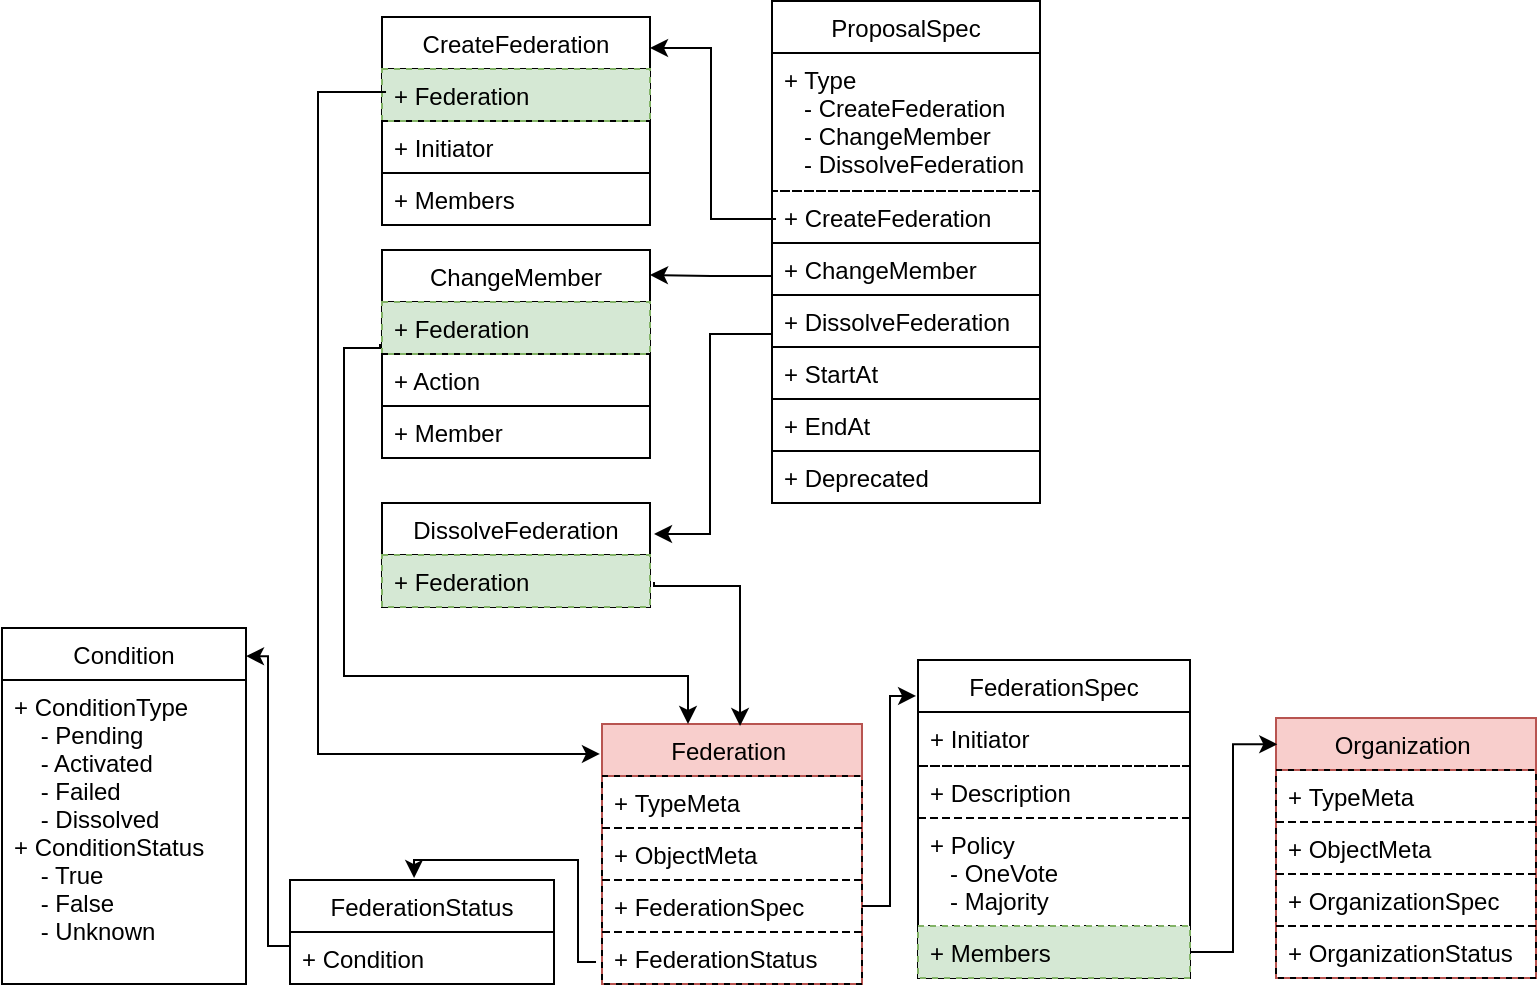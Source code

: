<mxfile version="20.3.0" type="device"><diagram id="K7MMtwXwDl5NfztKmLhr" name="Page-1"><mxGraphModel dx="2786" dy="1013" grid="0" gridSize="10" guides="1" tooltips="1" connect="0" arrows="0" fold="1" page="0" pageScale="1" pageWidth="827" pageHeight="1169" background="none" math="0" shadow="0"><root><mxCell id="0"/><mxCell id="1" parent="0"/><mxCell id="13" value="FederationSpec" style="swimlane;fontStyle=0;childLayout=stackLayout;horizontal=1;startSize=26;fillColor=none;horizontalStack=0;resizeParent=1;resizeParentMax=0;resizeLast=0;collapsible=1;marginBottom=0;rounded=0;shadow=0;comic=0;swimlaneLine=1;glass=0;swimlaneFillColor=none;" parent="1" vertex="1"><mxGeometry x="-780" y="109" width="136" height="159" as="geometry"><mxRectangle x="110" y="120" width="90" height="26" as="alternateBounds"/></mxGeometry></mxCell><mxCell id="23" value="+ Initiator" style="text;strokeColor=#000000;fillColor=none;align=left;verticalAlign=top;spacingLeft=4;spacingRight=4;overflow=hidden;rotatable=0;points=[[0,0.5],[1,0.5]];portConstraint=eastwest;rounded=0;dashed=1;glass=0;" parent="13" vertex="1"><mxGeometry y="26" width="136" height="27" as="geometry"/></mxCell><mxCell id="KDWJucEkSN8olWHDvFnU-158" value="+ Description" style="text;strokeColor=#000000;fillColor=none;align=left;verticalAlign=top;spacingLeft=4;spacingRight=4;overflow=hidden;rotatable=0;points=[[0,0.5],[1,0.5]];portConstraint=eastwest;rounded=0;dashed=1;glass=0;" parent="13" vertex="1"><mxGeometry y="53" width="136" height="26" as="geometry"/></mxCell><mxCell id="KDWJucEkSN8olWHDvFnU-159" value="+ Policy&#10;   - OneVote&#10;   - Majority" style="text;strokeColor=#000000;fillColor=none;align=left;verticalAlign=top;spacingLeft=4;spacingRight=4;overflow=hidden;rotatable=0;points=[[0,0.5],[1,0.5]];portConstraint=eastwest;rounded=0;dashed=1;glass=0;" parent="13" vertex="1"><mxGeometry y="79" width="136" height="54" as="geometry"/></mxCell><mxCell id="25" value="+ Members" style="text;strokeColor=#82b366;fillColor=#d5e8d4;align=left;verticalAlign=top;spacingLeft=4;spacingRight=4;overflow=hidden;rotatable=0;points=[[0,0.5],[1,0.5]];portConstraint=eastwest;rounded=0;dashed=1;glass=0;" parent="13" vertex="1"><mxGeometry y="133" width="136" height="26" as="geometry"/></mxCell><mxCell id="46" value="ProposalSpec" style="swimlane;fontStyle=0;childLayout=stackLayout;horizontal=1;startSize=26;fillColor=none;horizontalStack=0;resizeParent=1;resizeParentMax=0;resizeLast=0;collapsible=1;marginBottom=0;rounded=0;shadow=0;comic=0;swimlaneLine=1;glass=0;swimlaneFillColor=none;" parent="1" vertex="1"><mxGeometry x="-853" y="-220.5" width="134" height="251" as="geometry"><mxRectangle x="110" y="120" width="90" height="26" as="alternateBounds"/></mxGeometry></mxCell><mxCell id="50" value="+ Type&#10;   - CreateFederation&#10;   - ChangeMember&#10;   - DissolveFederation" style="text;strokeColor=#000000;fillColor=none;align=left;verticalAlign=top;spacingLeft=4;spacingRight=4;overflow=hidden;rotatable=0;points=[[0,0.5],[1,0.5]];portConstraint=eastwest;rounded=0;dashed=1;glass=0;" parent="46" vertex="1"><mxGeometry y="26" width="134" height="69" as="geometry"/></mxCell><mxCell id="KDWJucEkSN8olWHDvFnU-233" value="+ CreateFederation&#10;" style="text;strokeColor=#000000;fillColor=none;align=left;verticalAlign=top;spacingLeft=4;spacingRight=4;overflow=hidden;rotatable=0;points=[[0,0.5],[1,0.5]];portConstraint=eastwest;rounded=0;dashed=1;glass=0;" parent="46" vertex="1"><mxGeometry y="95" width="134" height="26" as="geometry"/></mxCell><mxCell id="51" value="+ ChangeMember&#10;" style="text;strokeColor=#000000;fillColor=none;align=left;verticalAlign=top;spacingLeft=4;spacingRight=4;overflow=hidden;rotatable=0;points=[[0,0.5],[1,0.5]];portConstraint=eastwest;rounded=0;dashed=1;glass=0;" parent="46" vertex="1"><mxGeometry y="121" width="134" height="26" as="geometry"/></mxCell><mxCell id="KDWJucEkSN8olWHDvFnU-186" value="+ DissolveFederation" style="text;strokeColor=#000000;fillColor=none;align=left;verticalAlign=top;spacingLeft=4;spacingRight=4;overflow=hidden;rotatable=0;points=[[0,0.5],[1,0.5]];portConstraint=eastwest;rounded=0;dashed=1;glass=0;" parent="46" vertex="1"><mxGeometry y="147" width="134" height="26" as="geometry"/></mxCell><mxCell id="KDWJucEkSN8olWHDvFnU-97" value="+ StartAt &#10;" style="text;strokeColor=#000000;fillColor=none;align=left;verticalAlign=top;spacingLeft=4;spacingRight=4;overflow=hidden;rotatable=0;points=[[0,0.5],[1,0.5]];portConstraint=eastwest;rounded=0;dashed=1;glass=0;" parent="46" vertex="1"><mxGeometry y="173" width="134" height="26" as="geometry"/></mxCell><mxCell id="KDWJucEkSN8olWHDvFnU-190" value="+ EndAt&#10;" style="text;strokeColor=#000000;fillColor=none;align=left;verticalAlign=top;spacingLeft=4;spacingRight=4;overflow=hidden;rotatable=0;points=[[0,0.5],[1,0.5]];portConstraint=eastwest;rounded=0;dashed=1;glass=0;" parent="46" vertex="1"><mxGeometry y="199" width="134" height="26" as="geometry"/></mxCell><mxCell id="KDWJucEkSN8olWHDvFnU-192" value="+ Deprecated" style="text;strokeColor=#000000;fillColor=none;align=left;verticalAlign=top;spacingLeft=4;spacingRight=4;overflow=hidden;rotatable=0;points=[[0,0.5],[1,0.5]];portConstraint=eastwest;rounded=0;dashed=1;glass=0;" parent="46" vertex="1"><mxGeometry y="225" width="134" height="26" as="geometry"/></mxCell><mxCell id="58" value="Federation " style="swimlane;fontStyle=0;childLayout=stackLayout;horizontal=1;startSize=26;fillColor=#f8cecc;horizontalStack=0;resizeParent=1;resizeParentMax=0;resizeLast=0;collapsible=1;marginBottom=0;rounded=0;shadow=0;comic=0;swimlaneLine=1;glass=0;swimlaneFillColor=none;strokeColor=#b85450;" parent="1" vertex="1"><mxGeometry x="-938" y="141" width="130" height="130" as="geometry"><mxRectangle x="110" y="120" width="90" height="26" as="alternateBounds"/></mxGeometry></mxCell><mxCell id="59" value="+ TypeMeta" style="text;strokeColor=#000000;fillColor=none;align=left;verticalAlign=top;spacingLeft=4;spacingRight=4;overflow=hidden;rotatable=0;points=[[0,0.5],[1,0.5]];portConstraint=eastwest;dashed=1;rounded=0;glass=0;" parent="58" vertex="1"><mxGeometry y="26" width="130" height="26" as="geometry"/></mxCell><mxCell id="60" value="+ ObjectMeta" style="text;strokeColor=#000000;fillColor=none;align=left;verticalAlign=top;spacingLeft=4;spacingRight=4;overflow=hidden;rotatable=0;points=[[0,0.5],[1,0.5]];portConstraint=eastwest;dashed=1;rounded=0;glass=0;" parent="58" vertex="1"><mxGeometry y="52" width="130" height="26" as="geometry"/></mxCell><mxCell id="61" value="+ FederationSpec" style="text;strokeColor=#000000;fillColor=none;align=left;verticalAlign=top;spacingLeft=4;spacingRight=4;overflow=hidden;rotatable=0;points=[[0,0.5],[1,0.5]];portConstraint=eastwest;rounded=0;dashed=1;glass=0;" parent="58" vertex="1"><mxGeometry y="78" width="130" height="26" as="geometry"/></mxCell><mxCell id="62" value="+ FederationStatus" style="text;strokeColor=#000000;fillColor=none;align=left;verticalAlign=top;spacingLeft=4;spacingRight=4;overflow=hidden;rotatable=0;points=[[0,0.5],[1,0.5]];portConstraint=eastwest;rounded=0;dashed=1;glass=0;" parent="58" vertex="1"><mxGeometry y="104" width="130" height="26" as="geometry"/></mxCell><mxCell id="66" value="FederationStatus" style="swimlane;fontStyle=0;childLayout=stackLayout;horizontal=1;startSize=26;fillColor=none;horizontalStack=0;resizeParent=1;resizeParentMax=0;resizeLast=0;collapsible=1;marginBottom=0;rounded=0;shadow=0;comic=0;swimlaneLine=1;glass=0;swimlaneFillColor=none;" parent="1" vertex="1"><mxGeometry x="-1094" y="219" width="132" height="52" as="geometry"><mxRectangle x="110" y="120" width="90" height="26" as="alternateBounds"/></mxGeometry></mxCell><mxCell id="67" value="+ Condition" style="text;strokeColor=#000000;fillColor=none;align=left;verticalAlign=top;spacingLeft=4;spacingRight=4;overflow=hidden;rotatable=0;points=[[0,0.5],[1,0.5]];portConstraint=eastwest;dashed=1;rounded=0;glass=0;" parent="66" vertex="1"><mxGeometry y="26" width="132" height="26" as="geometry"/></mxCell><mxCell id="KDWJucEkSN8olWHDvFnU-101" value="Organization " style="swimlane;fontStyle=0;childLayout=stackLayout;horizontal=1;startSize=26;fillColor=#f8cecc;horizontalStack=0;resizeParent=1;resizeParentMax=0;resizeLast=0;collapsible=1;marginBottom=0;rounded=0;shadow=0;comic=0;swimlaneLine=1;glass=0;swimlaneFillColor=none;strokeColor=#b85450;" parent="1" vertex="1"><mxGeometry x="-601" y="138" width="130" height="130" as="geometry"><mxRectangle x="110" y="120" width="90" height="26" as="alternateBounds"/></mxGeometry></mxCell><mxCell id="KDWJucEkSN8olWHDvFnU-102" value="+ TypeMeta" style="text;strokeColor=#000000;fillColor=none;align=left;verticalAlign=top;spacingLeft=4;spacingRight=4;overflow=hidden;rotatable=0;points=[[0,0.5],[1,0.5]];portConstraint=eastwest;dashed=1;rounded=0;glass=0;" parent="KDWJucEkSN8olWHDvFnU-101" vertex="1"><mxGeometry y="26" width="130" height="26" as="geometry"/></mxCell><mxCell id="KDWJucEkSN8olWHDvFnU-103" value="+ ObjectMeta" style="text;strokeColor=#000000;fillColor=none;align=left;verticalAlign=top;spacingLeft=4;spacingRight=4;overflow=hidden;rotatable=0;points=[[0,0.5],[1,0.5]];portConstraint=eastwest;dashed=1;rounded=0;glass=0;" parent="KDWJucEkSN8olWHDvFnU-101" vertex="1"><mxGeometry y="52" width="130" height="26" as="geometry"/></mxCell><mxCell id="KDWJucEkSN8olWHDvFnU-104" value="+ OrganizationSpec" style="text;strokeColor=#000000;fillColor=none;align=left;verticalAlign=top;spacingLeft=4;spacingRight=4;overflow=hidden;rotatable=0;points=[[0,0.5],[1,0.5]];portConstraint=eastwest;rounded=0;dashed=1;glass=0;" parent="KDWJucEkSN8olWHDvFnU-101" vertex="1"><mxGeometry y="78" width="130" height="26" as="geometry"/></mxCell><mxCell id="KDWJucEkSN8olWHDvFnU-105" value="+ OrganizationStatus" style="text;strokeColor=#000000;fillColor=none;align=left;verticalAlign=top;spacingLeft=4;spacingRight=4;overflow=hidden;rotatable=0;points=[[0,0.5],[1,0.5]];portConstraint=eastwest;rounded=0;dashed=1;glass=0;" parent="KDWJucEkSN8olWHDvFnU-101" vertex="1"><mxGeometry y="104" width="130" height="26" as="geometry"/></mxCell><mxCell id="KDWJucEkSN8olWHDvFnU-226" value="CreateFederation" style="swimlane;fontStyle=0;childLayout=stackLayout;horizontal=1;startSize=26;fillColor=none;horizontalStack=0;resizeParent=1;resizeParentMax=0;resizeLast=0;collapsible=1;marginBottom=0;rounded=0;shadow=0;comic=0;swimlaneLine=1;glass=0;swimlaneFillColor=none;" parent="1" vertex="1"><mxGeometry x="-1048" y="-212.5" width="134" height="104" as="geometry"><mxRectangle x="110" y="120" width="90" height="26" as="alternateBounds"/></mxGeometry></mxCell><mxCell id="KDWJucEkSN8olWHDvFnU-229" value="+ Federation" style="text;strokeColor=#82b366;fillColor=#d5e8d4;align=left;verticalAlign=top;spacingLeft=4;spacingRight=4;overflow=hidden;rotatable=0;points=[[0,0.5],[1,0.5]];portConstraint=eastwest;rounded=0;dashed=1;glass=0;" parent="KDWJucEkSN8olWHDvFnU-226" vertex="1"><mxGeometry y="26" width="134" height="26" as="geometry"/></mxCell><mxCell id="KDWJucEkSN8olWHDvFnU-230" value="+ Initiator &#10;" style="text;strokeColor=#000000;fillColor=none;align=left;verticalAlign=top;spacingLeft=4;spacingRight=4;overflow=hidden;rotatable=0;points=[[0,0.5],[1,0.5]];portConstraint=eastwest;rounded=0;dashed=1;glass=0;" parent="KDWJucEkSN8olWHDvFnU-226" vertex="1"><mxGeometry y="52" width="134" height="26" as="geometry"/></mxCell><mxCell id="KDWJucEkSN8olWHDvFnU-231" value="+ Members" style="text;strokeColor=#000000;fillColor=none;align=left;verticalAlign=top;spacingLeft=4;spacingRight=4;overflow=hidden;rotatable=0;points=[[0,0.5],[1,0.5]];portConstraint=eastwest;rounded=0;dashed=1;glass=0;" parent="KDWJucEkSN8olWHDvFnU-226" vertex="1"><mxGeometry y="78" width="134" height="26" as="geometry"/></mxCell><mxCell id="KDWJucEkSN8olWHDvFnU-236" value="ChangeMember" style="swimlane;fontStyle=0;childLayout=stackLayout;horizontal=1;startSize=26;fillColor=none;horizontalStack=0;resizeParent=1;resizeParentMax=0;resizeLast=0;collapsible=1;marginBottom=0;rounded=0;shadow=0;comic=0;swimlaneLine=1;glass=0;swimlaneFillColor=none;" parent="1" vertex="1"><mxGeometry x="-1048" y="-96" width="134" height="104" as="geometry"><mxRectangle x="110" y="120" width="90" height="26" as="alternateBounds"/></mxGeometry></mxCell><mxCell id="KDWJucEkSN8olWHDvFnU-237" value="+ Federation" style="text;strokeColor=#82b366;fillColor=#d5e8d4;align=left;verticalAlign=top;spacingLeft=4;spacingRight=4;overflow=hidden;rotatable=0;points=[[0,0.5],[1,0.5]];portConstraint=eastwest;rounded=0;dashed=1;glass=0;" parent="KDWJucEkSN8olWHDvFnU-236" vertex="1"><mxGeometry y="26" width="134" height="26" as="geometry"/></mxCell><mxCell id="KDWJucEkSN8olWHDvFnU-238" value="+ Action &#10;" style="text;strokeColor=#000000;fillColor=none;align=left;verticalAlign=top;spacingLeft=4;spacingRight=4;overflow=hidden;rotatable=0;points=[[0,0.5],[1,0.5]];portConstraint=eastwest;rounded=0;dashed=1;glass=0;" parent="KDWJucEkSN8olWHDvFnU-236" vertex="1"><mxGeometry y="52" width="134" height="26" as="geometry"/></mxCell><mxCell id="KDWJucEkSN8olWHDvFnU-239" value="+ Member" style="text;strokeColor=#000000;fillColor=none;align=left;verticalAlign=top;spacingLeft=4;spacingRight=4;overflow=hidden;rotatable=0;points=[[0,0.5],[1,0.5]];portConstraint=eastwest;rounded=0;dashed=1;glass=0;" parent="KDWJucEkSN8olWHDvFnU-236" vertex="1"><mxGeometry y="78" width="134" height="26" as="geometry"/></mxCell><mxCell id="KDWJucEkSN8olWHDvFnU-242" value="DissolveFederation" style="swimlane;fontStyle=0;childLayout=stackLayout;horizontal=1;startSize=26;fillColor=none;horizontalStack=0;resizeParent=1;resizeParentMax=0;resizeLast=0;collapsible=1;marginBottom=0;rounded=0;shadow=0;comic=0;swimlaneLine=1;glass=0;swimlaneFillColor=none;" parent="1" vertex="1"><mxGeometry x="-1048" y="30.5" width="134" height="52" as="geometry"><mxRectangle x="110" y="120" width="90" height="26" as="alternateBounds"/></mxGeometry></mxCell><mxCell id="KDWJucEkSN8olWHDvFnU-243" value="+ Federation" style="text;strokeColor=#82b366;fillColor=#d5e8d4;align=left;verticalAlign=top;spacingLeft=4;spacingRight=4;overflow=hidden;rotatable=0;points=[[0,0.5],[1,0.5]];portConstraint=eastwest;rounded=0;dashed=1;glass=0;" parent="KDWJucEkSN8olWHDvFnU-242" vertex="1"><mxGeometry y="26" width="134" height="26" as="geometry"/></mxCell><mxCell id="KDWJucEkSN8olWHDvFnU-253" style="edgeStyle=orthogonalEdgeStyle;rounded=0;orthogonalLoop=1;jettySize=auto;html=1;entryX=0.005;entryY=0.101;entryDx=0;entryDy=0;entryPerimeter=0;" parent="1" source="25" target="KDWJucEkSN8olWHDvFnU-101" edge="1"><mxGeometry relative="1" as="geometry"/></mxCell><mxCell id="-aO0HeFxuFXKlExwXgox-67" value="Condition" style="swimlane;fontStyle=0;childLayout=stackLayout;horizontal=1;startSize=26;fillColor=none;horizontalStack=0;resizeParent=1;resizeParentMax=0;resizeLast=0;collapsible=1;marginBottom=0;rounded=0;shadow=0;comic=0;swimlaneLine=1;glass=0;swimlaneFillColor=none;" parent="1" vertex="1"><mxGeometry x="-1238" y="93" width="122" height="178" as="geometry"><mxRectangle x="110" y="120" width="90" height="26" as="alternateBounds"/></mxGeometry></mxCell><mxCell id="-aO0HeFxuFXKlExwXgox-68" value="+ ConditionType&#10;    - Pending&#10;    - Activated&#10;    - Failed &#10;    - Dissolved&#10;+ ConditionStatus&#10;    - True&#10;    - False&#10;    - Unknown" style="text;strokeColor=#000000;fillColor=none;align=left;verticalAlign=top;spacingLeft=4;spacingRight=4;overflow=hidden;rotatable=0;points=[[0,0.5],[1,0.5]];portConstraint=eastwest;dashed=1;rounded=0;glass=0;" parent="-aO0HeFxuFXKlExwXgox-67" vertex="1"><mxGeometry y="26" width="122" height="152" as="geometry"/></mxCell><mxCell id="JA708I5HQVqm8P09V9eA-67" value="" style="endArrow=classic;html=1;rounded=0;exitX=0.015;exitY=0.442;exitDx=0;exitDy=0;exitPerimeter=0;entryX=-0.008;entryY=0.115;entryDx=0;entryDy=0;entryPerimeter=0;edgeStyle=orthogonalEdgeStyle;" parent="1" source="KDWJucEkSN8olWHDvFnU-229" target="58" edge="1"><mxGeometry width="50" height="50" relative="1" as="geometry"><mxPoint x="-1095" y="-137" as="sourcePoint"/><mxPoint x="-1159" y="-192" as="targetPoint"/><Array as="points"><mxPoint x="-1080" y="-175"/><mxPoint x="-1080" y="156"/></Array></mxGeometry></mxCell><mxCell id="JA708I5HQVqm8P09V9eA-70" value="" style="endArrow=classic;html=1;rounded=0;edgeStyle=orthogonalEdgeStyle;" parent="1" edge="1"><mxGeometry width="50" height="50" relative="1" as="geometry"><mxPoint x="-1049" y="-49" as="sourcePoint"/><mxPoint x="-895" y="141" as="targetPoint"/><Array as="points"><mxPoint x="-1067" y="-47"/><mxPoint x="-1067" y="117"/><mxPoint x="-895" y="117"/></Array></mxGeometry></mxCell><mxCell id="JA708I5HQVqm8P09V9eA-71" value="" style="endArrow=classic;html=1;rounded=0;edgeStyle=orthogonalEdgeStyle;entryX=0.531;entryY=0.008;entryDx=0;entryDy=0;entryPerimeter=0;" parent="1" target="58" edge="1"><mxGeometry width="50" height="50" relative="1" as="geometry"><mxPoint x="-912" y="70" as="sourcePoint"/><mxPoint x="-758" y="260" as="targetPoint"/><Array as="points"><mxPoint x="-912" y="72"/><mxPoint x="-869" y="72"/></Array></mxGeometry></mxCell><mxCell id="JA708I5HQVqm8P09V9eA-72" value="" style="endArrow=classic;html=1;rounded=0;entryX=0.47;entryY=-0.019;entryDx=0;entryDy=0;entryPerimeter=0;exitX=-0.023;exitY=0.577;exitDx=0;exitDy=0;exitPerimeter=0;edgeStyle=orthogonalEdgeStyle;" parent="1" source="62" target="66" edge="1"><mxGeometry width="50" height="50" relative="1" as="geometry"><mxPoint x="-937" y="300" as="sourcePoint"/><mxPoint x="-887" y="250" as="targetPoint"/></mxGeometry></mxCell><mxCell id="JA708I5HQVqm8P09V9eA-73" value="" style="endArrow=classic;html=1;rounded=0;entryX=-0.007;entryY=0.113;entryDx=0;entryDy=0;entryPerimeter=0;edgeStyle=orthogonalEdgeStyle;" parent="1" source="61" target="13" edge="1"><mxGeometry width="50" height="50" relative="1" as="geometry"><mxPoint x="-930.99" y="270.002" as="sourcePoint"/><mxPoint x="-1021.96" y="228.012" as="targetPoint"/></mxGeometry></mxCell><mxCell id="JA708I5HQVqm8P09V9eA-75" value="" style="endArrow=classic;html=1;rounded=0;exitX=0.015;exitY=0.538;exitDx=0;exitDy=0;exitPerimeter=0;entryX=1;entryY=0.149;entryDx=0;entryDy=0;entryPerimeter=0;edgeStyle=orthogonalEdgeStyle;" parent="1" source="KDWJucEkSN8olWHDvFnU-233" target="KDWJucEkSN8olWHDvFnU-226" edge="1"><mxGeometry width="50" height="50" relative="1" as="geometry"><mxPoint x="-606" y="-165" as="sourcePoint"/><mxPoint x="-556" y="-215" as="targetPoint"/></mxGeometry></mxCell><mxCell id="JA708I5HQVqm8P09V9eA-76" value="" style="endArrow=classic;html=1;rounded=0;exitX=0;exitY=0.635;exitDx=0;exitDy=0;exitPerimeter=0;entryX=1;entryY=0.12;entryDx=0;entryDy=0;entryPerimeter=0;edgeStyle=orthogonalEdgeStyle;" parent="1" source="51" target="KDWJucEkSN8olWHDvFnU-236" edge="1"><mxGeometry width="50" height="50" relative="1" as="geometry"><mxPoint x="-853" y="-76.012" as="sourcePoint"/><mxPoint x="-916.01" y="-168.004" as="targetPoint"/></mxGeometry></mxCell><mxCell id="JA708I5HQVqm8P09V9eA-77" value="" style="endArrow=classic;html=1;rounded=0;entryX=1.015;entryY=0.298;entryDx=0;entryDy=0;entryPerimeter=0;edgeStyle=orthogonalEdgeStyle;" parent="1" source="KDWJucEkSN8olWHDvFnU-186" target="KDWJucEkSN8olWHDvFnU-242" edge="1"><mxGeometry width="50" height="50" relative="1" as="geometry"><mxPoint x="-843" y="-66.012" as="sourcePoint"/><mxPoint x="-904" y="-69.02" as="targetPoint"/><Array as="points"><mxPoint x="-884" y="-54"/><mxPoint x="-884" y="46"/></Array></mxGeometry></mxCell><mxCell id="JA708I5HQVqm8P09V9eA-78" value="" style="endArrow=classic;html=1;rounded=0;exitX=0;exitY=0.269;exitDx=0;exitDy=0;exitPerimeter=0;entryX=1;entryY=0.079;entryDx=0;entryDy=0;entryPerimeter=0;edgeStyle=orthogonalEdgeStyle;" parent="1" source="67" target="-aO0HeFxuFXKlExwXgox-67" edge="1"><mxGeometry width="50" height="50" relative="1" as="geometry"><mxPoint x="-1185" y="-10" as="sourcePoint"/><mxPoint x="-1135" y="-60" as="targetPoint"/></mxGeometry></mxCell></root></mxGraphModel></diagram></mxfile>